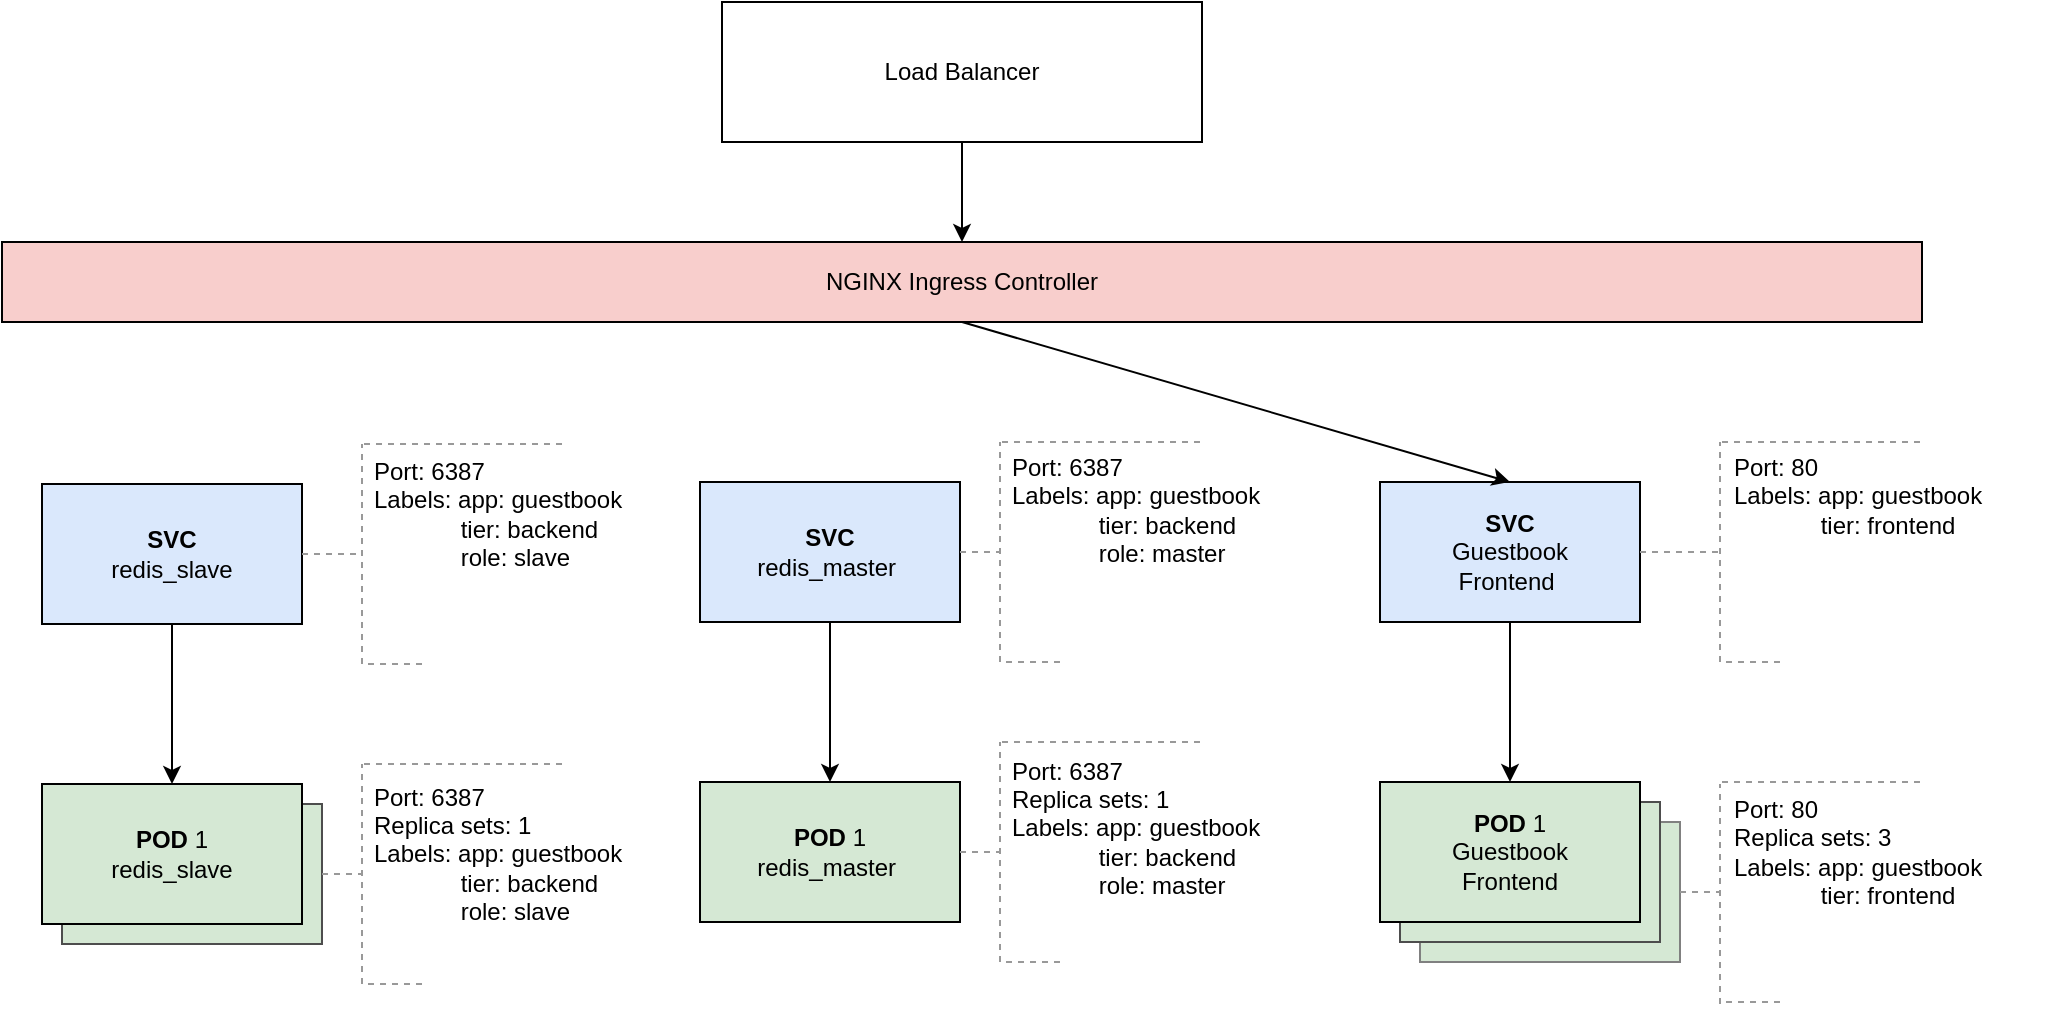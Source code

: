<mxfile version="11.3.0" type="device" pages="1"><diagram id="z9s9iy75p9yVOJ1wJu1_" name="Page-1"><mxGraphModel dx="1656" dy="918" grid="1" gridSize="10" guides="1" tooltips="1" connect="1" arrows="1" fold="1" page="1" pageScale="1" pageWidth="1169" pageHeight="827" math="0" shadow="0"><root><mxCell id="0"/><mxCell id="1" parent="0"/><mxCell id="bv-lkTnwbxViUC4lvabW-76" value="&lt;b&gt;POD &lt;/b&gt;1&lt;br&gt;redis_slave" style="rounded=0;whiteSpace=wrap;html=1;fillColor=#d5e8d4;strokeColor=#4D4D4D;" vertex="1" parent="1"><mxGeometry x="150" y="481" width="130" height="70" as="geometry"/></mxCell><mxCell id="bv-lkTnwbxViUC4lvabW-16" value="POD 1&lt;br&gt;Guestbook&lt;br&gt;Frontend" style="rounded=0;whiteSpace=wrap;html=1;fillColor=#d5e8d4;strokeColor=#808080;" vertex="1" parent="1"><mxGeometry x="829" y="490" width="130" height="70" as="geometry"/></mxCell><mxCell id="bv-lkTnwbxViUC4lvabW-15" value="POD 1&lt;br&gt;Guestbook&lt;br&gt;Frontend" style="rounded=0;whiteSpace=wrap;html=1;fillColor=#d5e8d4;strokeColor=#4D4D4D;" vertex="1" parent="1"><mxGeometry x="819" y="480" width="130" height="70" as="geometry"/></mxCell><mxCell id="bv-lkTnwbxViUC4lvabW-1" value="NGINX Ingress Controller" style="rounded=0;whiteSpace=wrap;html=1;fillColor=#f8cecc;strokeColor=#000000;" vertex="1" parent="1"><mxGeometry x="120" y="200" width="960" height="40" as="geometry"/></mxCell><mxCell id="bv-lkTnwbxViUC4lvabW-6" value="" style="edgeStyle=orthogonalEdgeStyle;rounded=0;orthogonalLoop=1;jettySize=auto;html=1;" edge="1" parent="1" source="bv-lkTnwbxViUC4lvabW-4" target="bv-lkTnwbxViUC4lvabW-1"><mxGeometry relative="1" as="geometry"/></mxCell><mxCell id="bv-lkTnwbxViUC4lvabW-4" value="Load Balancer" style="rounded=0;whiteSpace=wrap;html=1;" vertex="1" parent="1"><mxGeometry x="480" y="80" width="240" height="70" as="geometry"/></mxCell><mxCell id="bv-lkTnwbxViUC4lvabW-11" value="" style="edgeStyle=orthogonalEdgeStyle;rounded=0;orthogonalLoop=1;jettySize=auto;html=1;" edge="1" parent="1" source="bv-lkTnwbxViUC4lvabW-2" target="bv-lkTnwbxViUC4lvabW-10"><mxGeometry relative="1" as="geometry"/></mxCell><mxCell id="bv-lkTnwbxViUC4lvabW-2" value="&lt;b&gt;SVC&lt;/b&gt;&lt;br&gt;Guestbook&lt;br&gt;Frontend&amp;nbsp;" style="rounded=0;whiteSpace=wrap;html=1;fillColor=#dae8fc;strokeColor=#000000;" vertex="1" parent="1"><mxGeometry x="809" y="320" width="130" height="70" as="geometry"/></mxCell><mxCell id="bv-lkTnwbxViUC4lvabW-10" value="&lt;b&gt;POD &lt;/b&gt;1&lt;br&gt;Guestbook&lt;br&gt;Frontend" style="rounded=0;whiteSpace=wrap;html=1;fillColor=#d5e8d4;strokeColor=#000000;" vertex="1" parent="1"><mxGeometry x="809" y="470" width="130" height="70" as="geometry"/></mxCell><mxCell id="bv-lkTnwbxViUC4lvabW-7" value="Port: 80&lt;br&gt;&lt;span&gt;Labels: app: guestbook&lt;/span&gt;&lt;br&gt;&lt;span&gt;&amp;nbsp; &amp;nbsp; &amp;nbsp; &amp;nbsp; &amp;nbsp; &amp;nbsp; &amp;nbsp;tier: frontend&lt;/span&gt;" style="text;html=1;strokeColor=none;fillColor=none;align=left;verticalAlign=middle;whiteSpace=wrap;rounded=0;" vertex="1" parent="1"><mxGeometry x="984" y="302" width="135" height="50" as="geometry"/></mxCell><mxCell id="bv-lkTnwbxViUC4lvabW-21" value="" style="edgeStyle=orthogonalEdgeStyle;rounded=0;orthogonalLoop=1;jettySize=auto;html=1;" edge="1" parent="1" source="bv-lkTnwbxViUC4lvabW-18" target="bv-lkTnwbxViUC4lvabW-20"><mxGeometry relative="1" as="geometry"/></mxCell><mxCell id="bv-lkTnwbxViUC4lvabW-18" value="&lt;b&gt;SVC&lt;/b&gt;&lt;br&gt;redis_master&amp;nbsp;" style="rounded=0;whiteSpace=wrap;html=1;fillColor=#dae8fc;strokeColor=#000000;" vertex="1" parent="1"><mxGeometry x="469" y="320" width="130" height="70" as="geometry"/></mxCell><mxCell id="bv-lkTnwbxViUC4lvabW-20" value="&lt;b&gt;POD &lt;/b&gt;1&lt;br&gt;redis_master&amp;nbsp;" style="rounded=0;whiteSpace=wrap;html=1;fillColor=#d5e8d4;strokeColor=#000000;" vertex="1" parent="1"><mxGeometry x="469" y="470" width="130" height="70" as="geometry"/></mxCell><mxCell id="bv-lkTnwbxViUC4lvabW-23" value="Port: 6387&lt;br&gt;&lt;span&gt;Labels: app: guestbook&lt;/span&gt;&lt;br&gt;&lt;span&gt;&amp;nbsp; &amp;nbsp; &amp;nbsp; &amp;nbsp; &amp;nbsp; &amp;nbsp; &amp;nbsp;tier: backend&lt;br&gt;&amp;nbsp; &amp;nbsp; &amp;nbsp; &amp;nbsp; &amp;nbsp; &amp;nbsp; &amp;nbsp;role: master&lt;br&gt;&lt;/span&gt;" style="text;html=1;strokeColor=none;fillColor=none;align=left;verticalAlign=middle;whiteSpace=wrap;rounded=0;" vertex="1" parent="1"><mxGeometry x="623" y="309" width="135" height="50" as="geometry"/></mxCell><mxCell id="bv-lkTnwbxViUC4lvabW-41" value="" style="group" vertex="1" connectable="0" parent="1"><mxGeometry x="619" y="300" width="100" height="110" as="geometry"/></mxCell><mxCell id="bv-lkTnwbxViUC4lvabW-30" value="" style="group" vertex="1" connectable="0" parent="bv-lkTnwbxViUC4lvabW-41"><mxGeometry width="100" height="110" as="geometry"/></mxCell><mxCell id="bv-lkTnwbxViUC4lvabW-25" value="" style="endArrow=none;dashed=1;html=1;strokeColor=#999999;" edge="1" parent="bv-lkTnwbxViUC4lvabW-30"><mxGeometry width="50" height="50" relative="1" as="geometry"><mxPoint y="110" as="sourcePoint"/><mxPoint as="targetPoint"/></mxGeometry></mxCell><mxCell id="bv-lkTnwbxViUC4lvabW-27" value="" style="endArrow=none;dashed=1;html=1;strokeColor=#999999;exitX=1;exitY=0.5;exitDx=0;exitDy=0;" edge="1" parent="bv-lkTnwbxViUC4lvabW-30" source="bv-lkTnwbxViUC4lvabW-18"><mxGeometry width="50" height="50" relative="1" as="geometry"><mxPoint x="-150" y="370" as="sourcePoint"/><mxPoint y="55" as="targetPoint"/></mxGeometry></mxCell><mxCell id="bv-lkTnwbxViUC4lvabW-28" value="" style="endArrow=none;dashed=1;html=1;strokeColor=#999999;" edge="1" parent="bv-lkTnwbxViUC4lvabW-30"><mxGeometry width="50" height="50" relative="1" as="geometry"><mxPoint x="30" y="110" as="sourcePoint"/><mxPoint y="110" as="targetPoint"/></mxGeometry></mxCell><mxCell id="bv-lkTnwbxViUC4lvabW-29" value="" style="endArrow=none;dashed=1;html=1;strokeColor=#999999;" edge="1" parent="bv-lkTnwbxViUC4lvabW-30"><mxGeometry width="50" height="50" relative="1" as="geometry"><mxPoint x="100" as="sourcePoint"/><mxPoint as="targetPoint"/></mxGeometry></mxCell><mxCell id="bv-lkTnwbxViUC4lvabW-42" value="" style="group" vertex="1" connectable="0" parent="1"><mxGeometry x="619" y="450" width="180" height="110" as="geometry"/></mxCell><mxCell id="bv-lkTnwbxViUC4lvabW-43" value="" style="group" vertex="1" connectable="0" parent="bv-lkTnwbxViUC4lvabW-42"><mxGeometry width="180" height="110" as="geometry"/></mxCell><mxCell id="bv-lkTnwbxViUC4lvabW-44" value="" style="endArrow=none;dashed=1;html=1;strokeColor=#999999;" edge="1" parent="bv-lkTnwbxViUC4lvabW-43"><mxGeometry width="50" height="50" relative="1" as="geometry"><mxPoint y="110" as="sourcePoint"/><mxPoint as="targetPoint"/></mxGeometry></mxCell><mxCell id="bv-lkTnwbxViUC4lvabW-45" value="" style="endArrow=none;dashed=1;html=1;strokeColor=#999999;exitX=1;exitY=0.5;exitDx=0;exitDy=0;" edge="1" parent="bv-lkTnwbxViUC4lvabW-43" source="bv-lkTnwbxViUC4lvabW-20"><mxGeometry width="50" height="50" relative="1" as="geometry"><mxPoint x="-150" y="370" as="sourcePoint"/><mxPoint y="55" as="targetPoint"/></mxGeometry></mxCell><mxCell id="bv-lkTnwbxViUC4lvabW-46" value="" style="endArrow=none;dashed=1;html=1;strokeColor=#999999;" edge="1" parent="bv-lkTnwbxViUC4lvabW-43"><mxGeometry width="50" height="50" relative="1" as="geometry"><mxPoint x="30" y="110" as="sourcePoint"/><mxPoint y="110" as="targetPoint"/></mxGeometry></mxCell><mxCell id="bv-lkTnwbxViUC4lvabW-47" value="" style="endArrow=none;dashed=1;html=1;strokeColor=#999999;" edge="1" parent="bv-lkTnwbxViUC4lvabW-43"><mxGeometry width="50" height="50" relative="1" as="geometry"><mxPoint x="100" as="sourcePoint"/><mxPoint as="targetPoint"/></mxGeometry></mxCell><mxCell id="bv-lkTnwbxViUC4lvabW-24" value="Port: 6387&lt;br&gt;Replica sets: 1&lt;br&gt;Labels: app: guestbook&lt;br&gt;&amp;nbsp; &amp;nbsp; &amp;nbsp; &amp;nbsp; &amp;nbsp; &amp;nbsp; &amp;nbsp;tier: backend&lt;br&gt;&amp;nbsp; &amp;nbsp; &amp;nbsp; &amp;nbsp; &amp;nbsp; &amp;nbsp; &amp;nbsp;role: master" style="text;html=1;strokeColor=none;fillColor=none;align=left;verticalAlign=middle;whiteSpace=wrap;rounded=0;" vertex="1" parent="bv-lkTnwbxViUC4lvabW-43"><mxGeometry x="4" y="8" width="170" height="70" as="geometry"/></mxCell><mxCell id="bv-lkTnwbxViUC4lvabW-48" value="" style="group" vertex="1" connectable="0" parent="1"><mxGeometry x="979" y="300" width="100" height="110" as="geometry"/></mxCell><mxCell id="bv-lkTnwbxViUC4lvabW-49" value="" style="group" vertex="1" connectable="0" parent="bv-lkTnwbxViUC4lvabW-48"><mxGeometry width="100" height="110" as="geometry"/></mxCell><mxCell id="bv-lkTnwbxViUC4lvabW-50" value="" style="endArrow=none;dashed=1;html=1;strokeColor=#999999;" edge="1" parent="bv-lkTnwbxViUC4lvabW-49"><mxGeometry width="50" height="50" relative="1" as="geometry"><mxPoint y="110" as="sourcePoint"/><mxPoint as="targetPoint"/></mxGeometry></mxCell><mxCell id="bv-lkTnwbxViUC4lvabW-51" value="" style="endArrow=none;dashed=1;html=1;strokeColor=#999999;exitX=1;exitY=0.5;exitDx=0;exitDy=0;" edge="1" parent="bv-lkTnwbxViUC4lvabW-49" source="bv-lkTnwbxViUC4lvabW-2"><mxGeometry width="50" height="50" relative="1" as="geometry"><mxPoint x="-150" y="370" as="sourcePoint"/><mxPoint y="55" as="targetPoint"/></mxGeometry></mxCell><mxCell id="bv-lkTnwbxViUC4lvabW-52" value="" style="endArrow=none;dashed=1;html=1;strokeColor=#999999;" edge="1" parent="bv-lkTnwbxViUC4lvabW-49"><mxGeometry width="50" height="50" relative="1" as="geometry"><mxPoint x="30" y="110" as="sourcePoint"/><mxPoint y="110" as="targetPoint"/></mxGeometry></mxCell><mxCell id="bv-lkTnwbxViUC4lvabW-53" value="" style="endArrow=none;dashed=1;html=1;strokeColor=#999999;" edge="1" parent="bv-lkTnwbxViUC4lvabW-49"><mxGeometry width="50" height="50" relative="1" as="geometry"><mxPoint x="100" as="sourcePoint"/><mxPoint as="targetPoint"/></mxGeometry></mxCell><mxCell id="bv-lkTnwbxViUC4lvabW-54" value="" style="group" vertex="1" connectable="0" parent="1"><mxGeometry x="979" y="470" width="175" height="110" as="geometry"/></mxCell><mxCell id="bv-lkTnwbxViUC4lvabW-55" value="" style="group" vertex="1" connectable="0" parent="bv-lkTnwbxViUC4lvabW-54"><mxGeometry width="175" height="110" as="geometry"/></mxCell><mxCell id="bv-lkTnwbxViUC4lvabW-56" value="" style="endArrow=none;dashed=1;html=1;strokeColor=#999999;" edge="1" parent="bv-lkTnwbxViUC4lvabW-55"><mxGeometry width="50" height="50" relative="1" as="geometry"><mxPoint y="111" as="sourcePoint"/><mxPoint y="1" as="targetPoint"/></mxGeometry></mxCell><mxCell id="bv-lkTnwbxViUC4lvabW-57" value="" style="endArrow=none;dashed=1;html=1;strokeColor=#999999;exitX=1;exitY=0.5;exitDx=0;exitDy=0;" edge="1" parent="bv-lkTnwbxViUC4lvabW-55" source="bv-lkTnwbxViUC4lvabW-16"><mxGeometry width="50" height="50" relative="1" as="geometry"><mxPoint x="-150" y="370" as="sourcePoint"/><mxPoint y="55" as="targetPoint"/></mxGeometry></mxCell><mxCell id="bv-lkTnwbxViUC4lvabW-58" value="" style="endArrow=none;dashed=1;html=1;strokeColor=#999999;" edge="1" parent="bv-lkTnwbxViUC4lvabW-55"><mxGeometry width="50" height="50" relative="1" as="geometry"><mxPoint x="30" y="110" as="sourcePoint"/><mxPoint y="110" as="targetPoint"/></mxGeometry></mxCell><mxCell id="bv-lkTnwbxViUC4lvabW-59" value="" style="endArrow=none;dashed=1;html=1;strokeColor=#999999;" edge="1" parent="bv-lkTnwbxViUC4lvabW-55"><mxGeometry width="50" height="50" relative="1" as="geometry"><mxPoint x="100" as="sourcePoint"/><mxPoint as="targetPoint"/></mxGeometry></mxCell><mxCell id="bv-lkTnwbxViUC4lvabW-17" value="Port: 80&lt;br&gt;Replica sets: 3&lt;br&gt;Labels: app: guestbook&lt;br&gt;&amp;nbsp; &amp;nbsp; &amp;nbsp; &amp;nbsp; &amp;nbsp; &amp;nbsp; &amp;nbsp;tier: frontend" style="text;html=1;strokeColor=none;fillColor=none;align=left;verticalAlign=middle;whiteSpace=wrap;rounded=0;" vertex="1" parent="bv-lkTnwbxViUC4lvabW-55"><mxGeometry x="5" y="10" width="170" height="50" as="geometry"/></mxCell><mxCell id="bv-lkTnwbxViUC4lvabW-62" value="" style="edgeStyle=orthogonalEdgeStyle;rounded=0;orthogonalLoop=1;jettySize=auto;html=1;" edge="1" parent="1" source="bv-lkTnwbxViUC4lvabW-63" target="bv-lkTnwbxViUC4lvabW-64"><mxGeometry relative="1" as="geometry"/></mxCell><mxCell id="bv-lkTnwbxViUC4lvabW-63" value="&lt;b&gt;SVC&lt;/b&gt;&lt;br&gt;redis_slave" style="rounded=0;whiteSpace=wrap;html=1;fillColor=#dae8fc;strokeColor=#000000;" vertex="1" parent="1"><mxGeometry x="140" y="321" width="130" height="70" as="geometry"/></mxCell><mxCell id="bv-lkTnwbxViUC4lvabW-64" value="&lt;b&gt;POD &lt;/b&gt;1&lt;br&gt;redis_slave" style="rounded=0;whiteSpace=wrap;html=1;fillColor=#d5e8d4;strokeColor=#000000;" vertex="1" parent="1"><mxGeometry x="140" y="471" width="130" height="70" as="geometry"/></mxCell><mxCell id="bv-lkTnwbxViUC4lvabW-65" value="Port: 6387&lt;br&gt;&lt;span&gt;Labels: app: guestbook&lt;/span&gt;&lt;br&gt;&lt;span&gt;&amp;nbsp; &amp;nbsp; &amp;nbsp; &amp;nbsp; &amp;nbsp; &amp;nbsp; &amp;nbsp;tier: backend&lt;br&gt;&amp;nbsp; &amp;nbsp; &amp;nbsp; &amp;nbsp; &amp;nbsp; &amp;nbsp; &amp;nbsp;role: slave&lt;br&gt;&lt;/span&gt;" style="text;html=1;strokeColor=none;fillColor=none;align=left;verticalAlign=middle;whiteSpace=wrap;rounded=0;" vertex="1" parent="1"><mxGeometry x="304" y="311" width="135" height="50" as="geometry"/></mxCell><mxCell id="bv-lkTnwbxViUC4lvabW-66" value="" style="group" vertex="1" connectable="0" parent="1"><mxGeometry x="300" y="301" width="100" height="110" as="geometry"/></mxCell><mxCell id="bv-lkTnwbxViUC4lvabW-67" value="" style="group" vertex="1" connectable="0" parent="bv-lkTnwbxViUC4lvabW-66"><mxGeometry width="100" height="110" as="geometry"/></mxCell><mxCell id="bv-lkTnwbxViUC4lvabW-68" value="" style="endArrow=none;dashed=1;html=1;strokeColor=#999999;" edge="1" parent="bv-lkTnwbxViUC4lvabW-67"><mxGeometry width="50" height="50" relative="1" as="geometry"><mxPoint y="110" as="sourcePoint"/><mxPoint as="targetPoint"/></mxGeometry></mxCell><mxCell id="bv-lkTnwbxViUC4lvabW-69" value="" style="endArrow=none;dashed=1;html=1;strokeColor=#999999;exitX=1;exitY=0.5;exitDx=0;exitDy=0;" edge="1" parent="bv-lkTnwbxViUC4lvabW-67" source="bv-lkTnwbxViUC4lvabW-63"><mxGeometry width="50" height="50" relative="1" as="geometry"><mxPoint x="-150" y="370" as="sourcePoint"/><mxPoint y="55" as="targetPoint"/></mxGeometry></mxCell><mxCell id="bv-lkTnwbxViUC4lvabW-70" value="" style="endArrow=none;dashed=1;html=1;strokeColor=#999999;" edge="1" parent="bv-lkTnwbxViUC4lvabW-67"><mxGeometry width="50" height="50" relative="1" as="geometry"><mxPoint x="30" y="110" as="sourcePoint"/><mxPoint y="110" as="targetPoint"/></mxGeometry></mxCell><mxCell id="bv-lkTnwbxViUC4lvabW-71" value="" style="endArrow=none;dashed=1;html=1;strokeColor=#999999;" edge="1" parent="bv-lkTnwbxViUC4lvabW-67"><mxGeometry width="50" height="50" relative="1" as="geometry"><mxPoint x="100" as="sourcePoint"/><mxPoint as="targetPoint"/></mxGeometry></mxCell><mxCell id="bv-lkTnwbxViUC4lvabW-77" value="" style="group" vertex="1" connectable="0" parent="1"><mxGeometry x="300" y="461" width="139" height="110" as="geometry"/></mxCell><mxCell id="bv-lkTnwbxViUC4lvabW-72" value="" style="endArrow=none;dashed=1;html=1;strokeColor=#999999;" edge="1" parent="bv-lkTnwbxViUC4lvabW-77"><mxGeometry width="50" height="50" relative="1" as="geometry"><mxPoint y="110" as="sourcePoint"/><mxPoint as="targetPoint"/></mxGeometry></mxCell><mxCell id="bv-lkTnwbxViUC4lvabW-73" value="" style="endArrow=none;dashed=1;html=1;strokeColor=#999999;exitX=1;exitY=0.5;exitDx=0;exitDy=0;" edge="1" parent="bv-lkTnwbxViUC4lvabW-77" source="bv-lkTnwbxViUC4lvabW-76"><mxGeometry width="50" height="50" relative="1" as="geometry"><mxPoint x="-769" y="-40" as="sourcePoint"/><mxPoint y="55" as="targetPoint"/></mxGeometry></mxCell><mxCell id="bv-lkTnwbxViUC4lvabW-74" value="" style="endArrow=none;dashed=1;html=1;strokeColor=#999999;" edge="1" parent="bv-lkTnwbxViUC4lvabW-77"><mxGeometry width="50" height="50" relative="1" as="geometry"><mxPoint x="30" y="110" as="sourcePoint"/><mxPoint y="110" as="targetPoint"/></mxGeometry></mxCell><mxCell id="bv-lkTnwbxViUC4lvabW-75" value="" style="endArrow=none;dashed=1;html=1;strokeColor=#999999;" edge="1" parent="bv-lkTnwbxViUC4lvabW-77"><mxGeometry width="50" height="50" relative="1" as="geometry"><mxPoint x="100" as="sourcePoint"/><mxPoint as="targetPoint"/></mxGeometry></mxCell><mxCell id="bv-lkTnwbxViUC4lvabW-78" value="Port: 6387&lt;br&gt;Replica sets: 1&lt;br&gt;&lt;span&gt;Labels: app: guestbook&lt;/span&gt;&lt;br&gt;&lt;span&gt;&amp;nbsp; &amp;nbsp; &amp;nbsp; &amp;nbsp; &amp;nbsp; &amp;nbsp; &amp;nbsp;tier: backend&lt;br&gt;&amp;nbsp; &amp;nbsp; &amp;nbsp; &amp;nbsp; &amp;nbsp; &amp;nbsp; &amp;nbsp;role: slave&lt;br&gt;&lt;/span&gt;" style="text;html=1;strokeColor=none;fillColor=none;align=left;verticalAlign=middle;whiteSpace=wrap;rounded=0;" vertex="1" parent="bv-lkTnwbxViUC4lvabW-77"><mxGeometry x="4" y="10" width="135" height="70" as="geometry"/></mxCell><mxCell id="bv-lkTnwbxViUC4lvabW-79" value="" style="endArrow=classic;html=1;strokeColor=#000000;exitX=0.5;exitY=1;exitDx=0;exitDy=0;entryX=0.5;entryY=0;entryDx=0;entryDy=0;" edge="1" parent="1" source="bv-lkTnwbxViUC4lvabW-1" target="bv-lkTnwbxViUC4lvabW-2"><mxGeometry width="50" height="50" relative="1" as="geometry"><mxPoint x="140" y="650" as="sourcePoint"/><mxPoint x="190" y="600" as="targetPoint"/></mxGeometry></mxCell></root></mxGraphModel></diagram></mxfile>